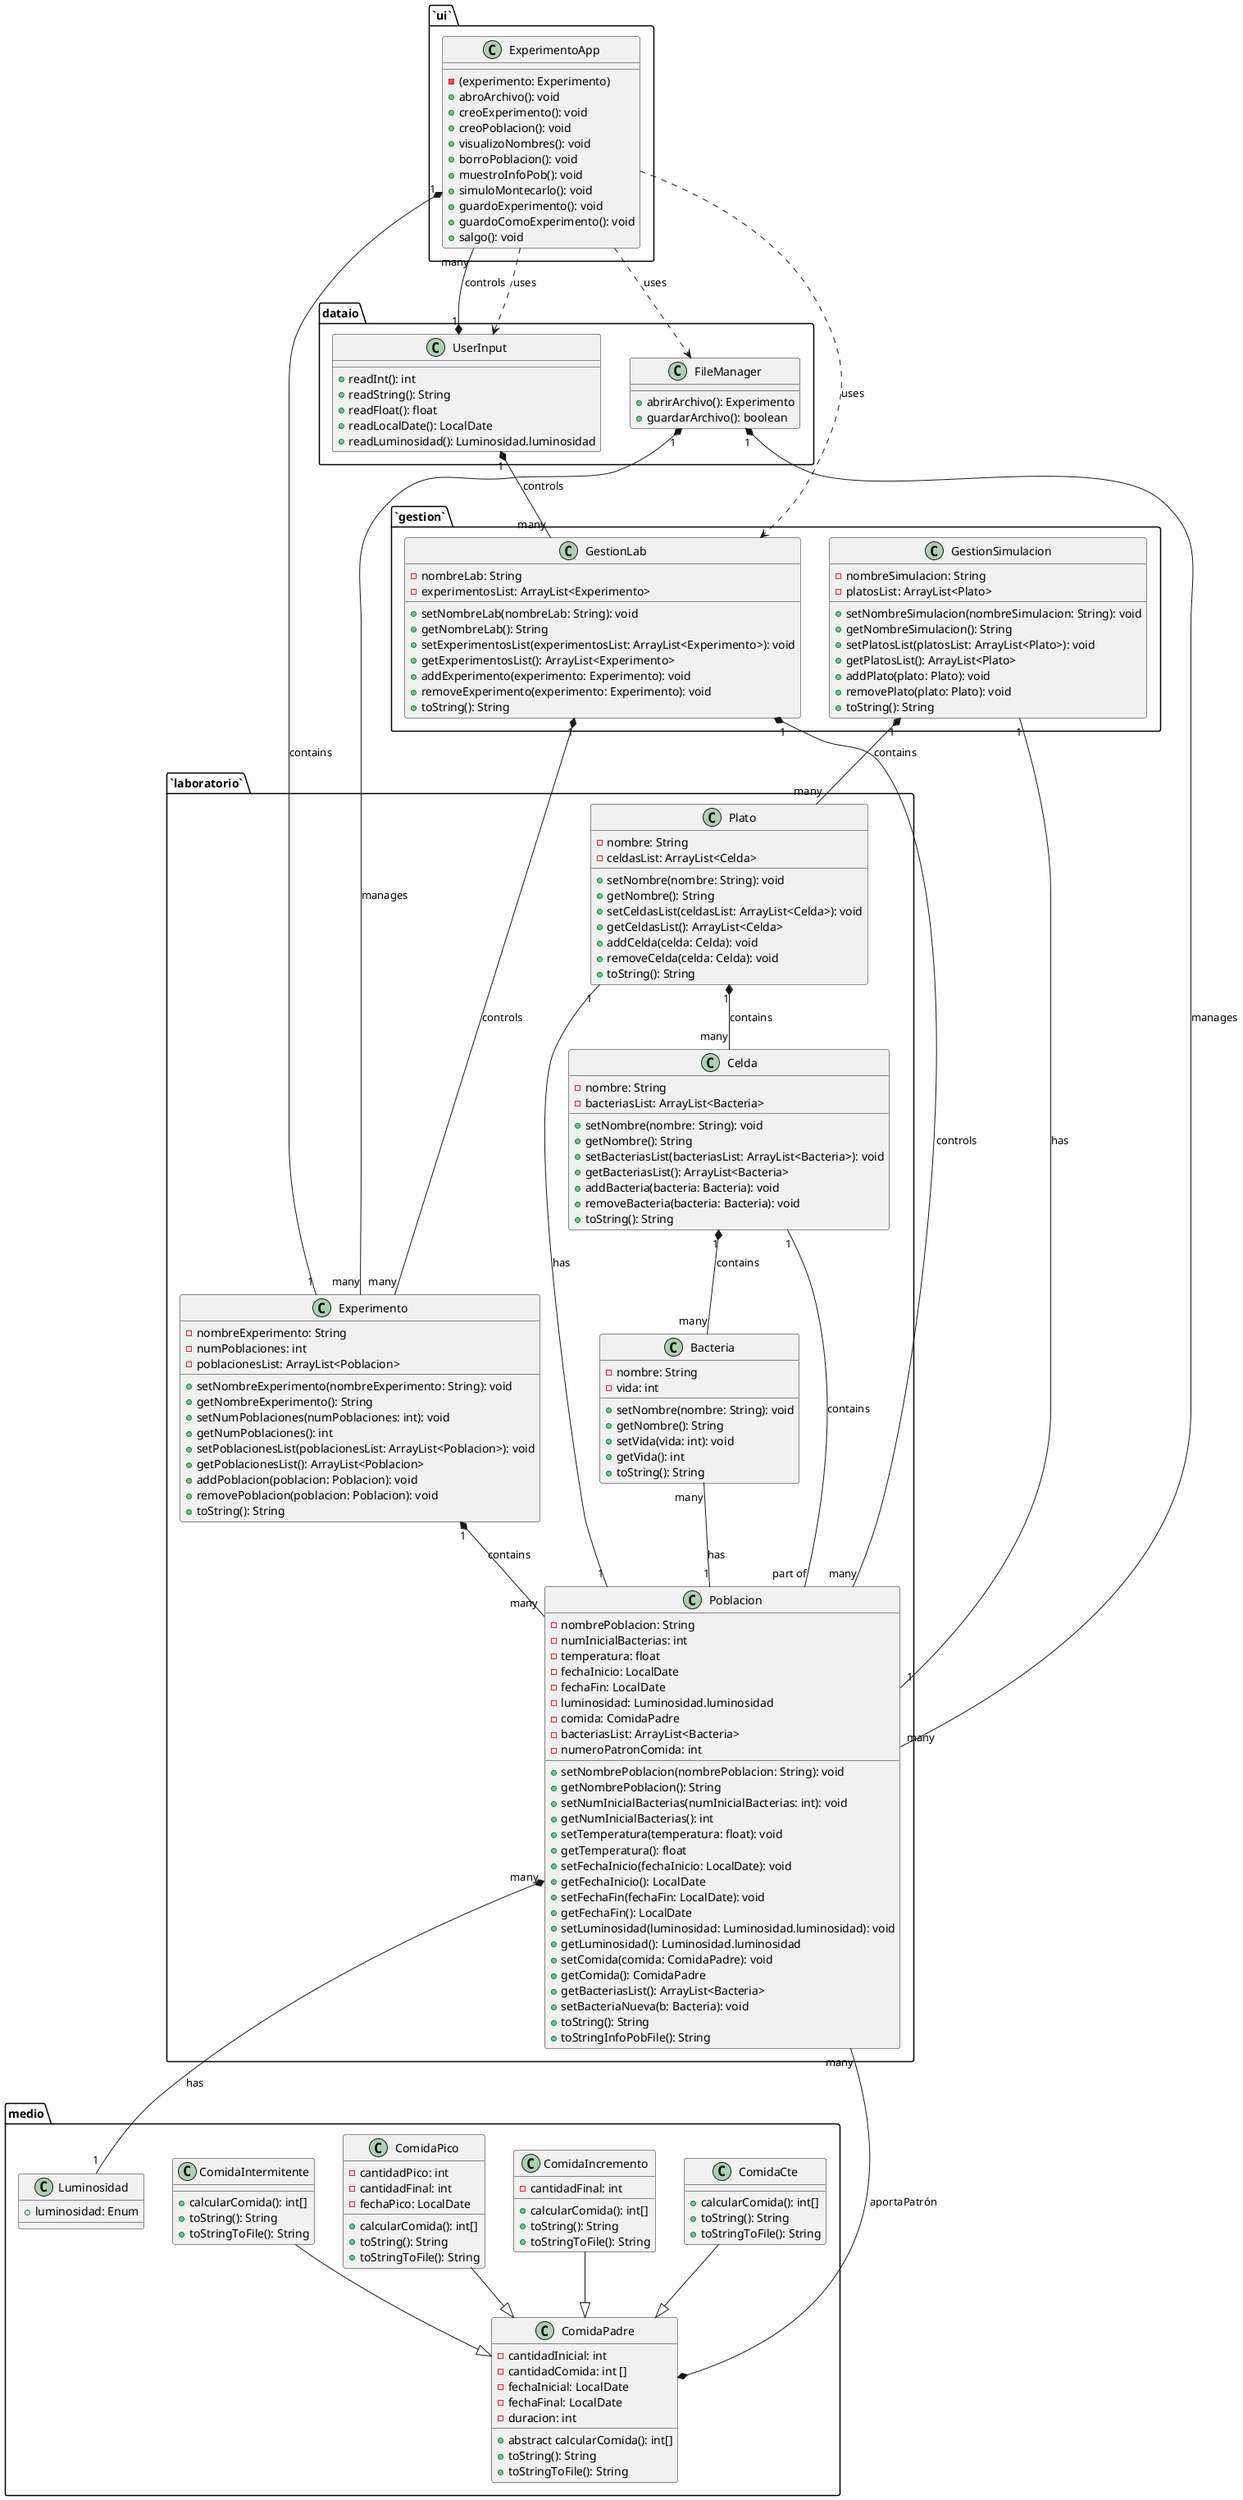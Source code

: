 
@startuml
package `ui`{
    class ExperimentoApp {
        - (experimento: Experimento)
        + abroArchivo(): void
        + creoExperimento(): void
        + creoPoblacion(): void
        + visualizoNombres(): void
        + borroPoblacion(): void
        + muestroInfoPob(): void
        + simuloMontecarlo(): void
        + guardoExperimento(): void
        + guardoComoExperimento(): void
        + salgo(): void
    }
}

package `gestion`{
class GestionLab {
    -nombreLab: String
    -experimentosList: ArrayList<Experimento>
    +setNombreLab(nombreLab: String): void
    +getNombreLab(): String
    +setExperimentosList(experimentosList: ArrayList<Experimento>): void
    +getExperimentosList(): ArrayList<Experimento>
    +addExperimento(experimento: Experimento): void
    +removeExperimento(experimento: Experimento): void
    +toString(): String
}

class GestionSimulacion {
    -nombreSimulacion: String
    -platosList: ArrayList<Plato>
    +setNombreSimulacion(nombreSimulacion: String): void
    +getNombreSimulacion(): String
    +setPlatosList(platosList: ArrayList<Plato>): void
    +getPlatosList(): ArrayList<Plato>
    +addPlato(plato: Plato): void
    +removePlato(plato: Plato): void
    +toString(): String
    }
}

package `laboratorio`{
    class Experimento {
        -nombreExperimento: String
        -numPoblaciones: int
        -poblacionesList: ArrayList<Poblacion>
        +setNombreExperimento(nombreExperimento: String): void
        +getNombreExperimento(): String
        +setNumPoblaciones(numPoblaciones: int): void
        +getNumPoblaciones(): int
        +setPoblacionesList(poblacionesList: ArrayList<Poblacion>): void
        +getPoblacionesList(): ArrayList<Poblacion>
        +addPoblacion(poblacion: Poblacion): void
        +removePoblacion(poblacion: Poblacion): void
        +toString(): String
    }
    class Poblacion {
        -nombrePoblacion: String
        -numInicialBacterias: int
        -temperatura: float
        -fechaInicio: LocalDate
        -fechaFin: LocalDate
        -luminosidad: Luminosidad.luminosidad
        -comida: ComidaPadre
        -bacteriasList: ArrayList<Bacteria>
        -numeroPatronComida: int
        +setNombrePoblacion(nombrePoblacion: String): void
        +getNombrePoblacion(): String
        +setNumInicialBacterias(numInicialBacterias: int): void
        +getNumInicialBacterias(): int
        +setTemperatura(temperatura: float): void
        +getTemperatura(): float
        +setFechaInicio(fechaInicio: LocalDate): void
        +getFechaInicio(): LocalDate
        +setFechaFin(fechaFin: LocalDate): void
        +getFechaFin(): LocalDate
        +setLuminosidad(luminosidad: Luminosidad.luminosidad): void
        +getLuminosidad(): Luminosidad.luminosidad
        +setComida(comida: ComidaPadre): void
        +getComida(): ComidaPadre
        +getBacteriasList(): ArrayList<Bacteria>
        +setBacteriaNueva(b: Bacteria): void
        +toString(): String
        +toStringInfoPobFile(): String
    }
    class Plato {
        -nombre: String
        -celdasList: ArrayList<Celda>
        +setNombre(nombre: String): void
        +getNombre(): String
        +setCeldasList(celdasList: ArrayList<Celda>): void
        +getCeldasList(): ArrayList<Celda>
        +addCelda(celda: Celda): void
        +removeCelda(celda: Celda): void
        +toString(): String
    }

    class Celda {
        -nombre: String
        -bacteriasList: ArrayList<Bacteria>
        +setNombre(nombre: String): void
        +getNombre(): String
        +setBacteriasList(bacteriasList: ArrayList<Bacteria>): void
        +getBacteriasList(): ArrayList<Bacteria>
        +addBacteria(bacteria: Bacteria): void
        +removeBacteria(bacteria: Bacteria): void
        +toString(): String
    }

    class Bacteria {
        -nombre: String
        -vida: int
        +setNombre(nombre: String): void
        +getNombre(): String
        +setVida(vida: int): void
        +getVida(): int
        +toString(): String
    }
}


package "medio" {
    class "ComidaPadre" {
        - cantidadInicial: int
        - cantidadComida: int []
        - fechaInicial: LocalDate
        - fechaFinal: LocalDate
        - duracion: int
        +abstract calcularComida(): int[]
        +toString(): String
        +toStringToFile(): String
    }

    class "ComidaPico" {
        - cantidadPico: int
        - cantidadFinal: int
        - fechaPico: LocalDate
        +calcularComida(): int[]
        +toString(): String
        +toStringToFile(): String
    }
    class "ComidaIntermitente" {
            +calcularComida(): int[]
            +toString(): String
            +toStringToFile(): String
        }

    class "ComidaCte" {
                +calcularComida(): int[]
                +toString(): String
                +toStringToFile(): String
            }
    class "ComidaIncremento" {
            -cantidadFinal: int
            +calcularComida(): int[]
            +toString(): String
            +toStringToFile(): String
        }

    class "Luminosidad" {
        +luminosidad: Enum
    }
}


package "dataio" {
    class "FileManager" {
        +abrirArchivo(): Experimento
        +guardarArchivo(): boolean
    }

    class "UserInput" {
        +readInt(): int
        +readString(): String
        +readFloat(): float
        +readLocalDate(): LocalDate
        +readLuminosidad(): Luminosidad.luminosidad
    }
}
ComidaPico --|> ComidaPadre
ComidaIntermitente --|> ComidaPadre
ComidaCte --|> ComidaPadre
ComidaIncremento --|> ComidaPadre

"ComidaPadre" *-- "many" "Poblacion" : aportaPatrón
"Poblacion" "many" *-- "1" "Luminosidad" : has

UserInput "1" *-- "many" "GestionLab" : controls
UserInput "1" *-- "many" "ExperimentoApp" : controls

FileManager "1" *-- "many" "Experimento" : manages
FileManager "1" *-- "many" "Poblacion" : manages

Plato "1" *-- "many" Celda : contains
Celda "1" *-- "many" Bacteria : contains
Plato "1" -- "1" Poblacion : has
Celda "1" -- "part of" Poblacion : contains
Bacteria "many" -- "1" Poblacion : has
GestionSimulacion "1" *-- "many" Plato : contains
GestionSimulacion "1" -- "1" Poblacion : has
GestionLab "1" *-- "many" Experimento : controls
GestionLab "1" *-- "many" "Poblacion" : controls
Experimento "1" *-- "many" Poblacion : contains

ExperimentoApp "1" *-- "1" "Experimento" : contains
ExperimentoApp ..> FileManager : uses
ExperimentoApp ..> UserInput : uses
ExperimentoApp ..> GestionLab : uses
@enduml